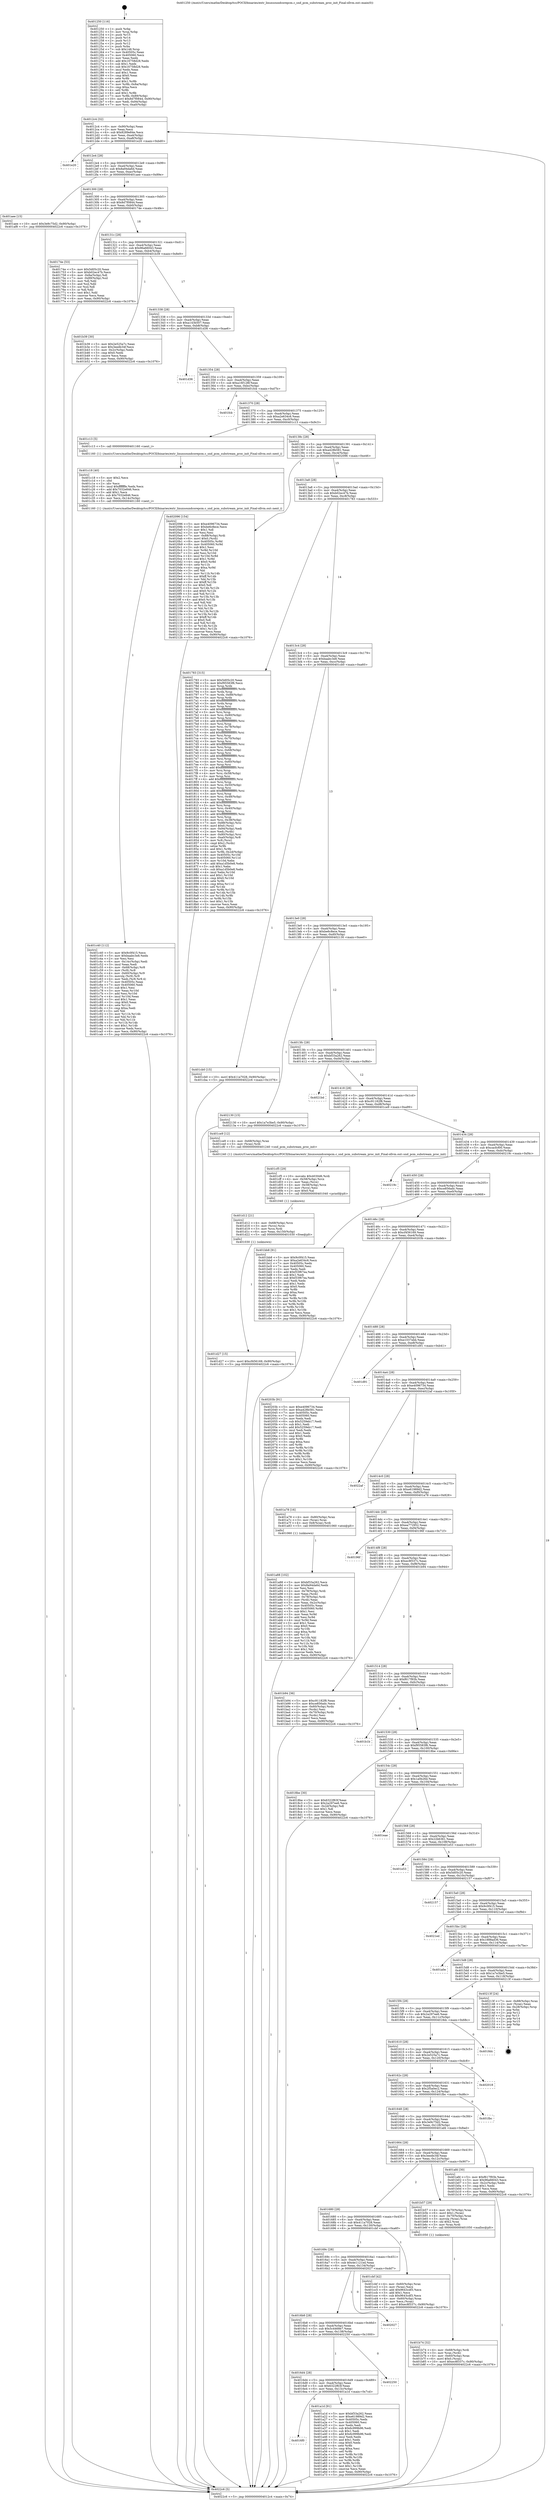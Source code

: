 digraph "0x401250" {
  label = "0x401250 (/mnt/c/Users/mathe/Desktop/tcc/POCII/binaries/extr_linuxsoundcorepcm.c_snd_pcm_substream_proc_init_Final-ollvm.out::main(0))"
  labelloc = "t"
  node[shape=record]

  Entry [label="",width=0.3,height=0.3,shape=circle,fillcolor=black,style=filled]
  "0x4012c4" [label="{
     0x4012c4 [32]\l
     | [instrs]\l
     &nbsp;&nbsp;0x4012c4 \<+6\>: mov -0x90(%rbp),%eax\l
     &nbsp;&nbsp;0x4012ca \<+2\>: mov %eax,%ecx\l
     &nbsp;&nbsp;0x4012cc \<+6\>: sub $0x8289e84e,%ecx\l
     &nbsp;&nbsp;0x4012d2 \<+6\>: mov %eax,-0xa4(%rbp)\l
     &nbsp;&nbsp;0x4012d8 \<+6\>: mov %ecx,-0xa8(%rbp)\l
     &nbsp;&nbsp;0x4012de \<+6\>: je 0000000000401e20 \<main+0xbd0\>\l
  }"]
  "0x401e20" [label="{
     0x401e20\l
  }", style=dashed]
  "0x4012e4" [label="{
     0x4012e4 [28]\l
     | [instrs]\l
     &nbsp;&nbsp;0x4012e4 \<+5\>: jmp 00000000004012e9 \<main+0x99\>\l
     &nbsp;&nbsp;0x4012e9 \<+6\>: mov -0xa4(%rbp),%eax\l
     &nbsp;&nbsp;0x4012ef \<+5\>: sub $0x8a94da6d,%eax\l
     &nbsp;&nbsp;0x4012f4 \<+6\>: mov %eax,-0xac(%rbp)\l
     &nbsp;&nbsp;0x4012fa \<+6\>: je 0000000000401aee \<main+0x89e\>\l
  }"]
  Exit [label="",width=0.3,height=0.3,shape=circle,fillcolor=black,style=filled,peripheries=2]
  "0x401aee" [label="{
     0x401aee [15]\l
     | [instrs]\l
     &nbsp;&nbsp;0x401aee \<+10\>: movl $0x3e9c75d2,-0x90(%rbp)\l
     &nbsp;&nbsp;0x401af8 \<+5\>: jmp 00000000004022c6 \<main+0x1076\>\l
  }"]
  "0x401300" [label="{
     0x401300 [28]\l
     | [instrs]\l
     &nbsp;&nbsp;0x401300 \<+5\>: jmp 0000000000401305 \<main+0xb5\>\l
     &nbsp;&nbsp;0x401305 \<+6\>: mov -0xa4(%rbp),%eax\l
     &nbsp;&nbsp;0x40130b \<+5\>: sub $0x8d7f0844,%eax\l
     &nbsp;&nbsp;0x401310 \<+6\>: mov %eax,-0xb0(%rbp)\l
     &nbsp;&nbsp;0x401316 \<+6\>: je 000000000040174e \<main+0x4fe\>\l
  }"]
  "0x401d27" [label="{
     0x401d27 [15]\l
     | [instrs]\l
     &nbsp;&nbsp;0x401d27 \<+10\>: movl $0xcf456169,-0x90(%rbp)\l
     &nbsp;&nbsp;0x401d31 \<+5\>: jmp 00000000004022c6 \<main+0x1076\>\l
  }"]
  "0x40174e" [label="{
     0x40174e [53]\l
     | [instrs]\l
     &nbsp;&nbsp;0x40174e \<+5\>: mov $0x5d05c20,%eax\l
     &nbsp;&nbsp;0x401753 \<+5\>: mov $0xb02ec47b,%ecx\l
     &nbsp;&nbsp;0x401758 \<+6\>: mov -0x8a(%rbp),%dl\l
     &nbsp;&nbsp;0x40175e \<+7\>: mov -0x89(%rbp),%sil\l
     &nbsp;&nbsp;0x401765 \<+3\>: mov %dl,%dil\l
     &nbsp;&nbsp;0x401768 \<+3\>: and %sil,%dil\l
     &nbsp;&nbsp;0x40176b \<+3\>: xor %sil,%dl\l
     &nbsp;&nbsp;0x40176e \<+3\>: or %dl,%dil\l
     &nbsp;&nbsp;0x401771 \<+4\>: test $0x1,%dil\l
     &nbsp;&nbsp;0x401775 \<+3\>: cmovne %ecx,%eax\l
     &nbsp;&nbsp;0x401778 \<+6\>: mov %eax,-0x90(%rbp)\l
     &nbsp;&nbsp;0x40177e \<+5\>: jmp 00000000004022c6 \<main+0x1076\>\l
  }"]
  "0x40131c" [label="{
     0x40131c [28]\l
     | [instrs]\l
     &nbsp;&nbsp;0x40131c \<+5\>: jmp 0000000000401321 \<main+0xd1\>\l
     &nbsp;&nbsp;0x401321 \<+6\>: mov -0xa4(%rbp),%eax\l
     &nbsp;&nbsp;0x401327 \<+5\>: sub $0x96a66043,%eax\l
     &nbsp;&nbsp;0x40132c \<+6\>: mov %eax,-0xb4(%rbp)\l
     &nbsp;&nbsp;0x401332 \<+6\>: je 0000000000401b39 \<main+0x8e9\>\l
  }"]
  "0x4022c6" [label="{
     0x4022c6 [5]\l
     | [instrs]\l
     &nbsp;&nbsp;0x4022c6 \<+5\>: jmp 00000000004012c4 \<main+0x74\>\l
  }"]
  "0x401250" [label="{
     0x401250 [116]\l
     | [instrs]\l
     &nbsp;&nbsp;0x401250 \<+1\>: push %rbp\l
     &nbsp;&nbsp;0x401251 \<+3\>: mov %rsp,%rbp\l
     &nbsp;&nbsp;0x401254 \<+2\>: push %r15\l
     &nbsp;&nbsp;0x401256 \<+2\>: push %r14\l
     &nbsp;&nbsp;0x401258 \<+2\>: push %r13\l
     &nbsp;&nbsp;0x40125a \<+2\>: push %r12\l
     &nbsp;&nbsp;0x40125c \<+1\>: push %rbx\l
     &nbsp;&nbsp;0x40125d \<+7\>: sub $0x148,%rsp\l
     &nbsp;&nbsp;0x401264 \<+7\>: mov 0x40505c,%eax\l
     &nbsp;&nbsp;0x40126b \<+7\>: mov 0x405060,%ecx\l
     &nbsp;&nbsp;0x401272 \<+2\>: mov %eax,%edx\l
     &nbsp;&nbsp;0x401274 \<+6\>: add $0x16758d28,%edx\l
     &nbsp;&nbsp;0x40127a \<+3\>: sub $0x1,%edx\l
     &nbsp;&nbsp;0x40127d \<+6\>: sub $0x16758d28,%edx\l
     &nbsp;&nbsp;0x401283 \<+3\>: imul %edx,%eax\l
     &nbsp;&nbsp;0x401286 \<+3\>: and $0x1,%eax\l
     &nbsp;&nbsp;0x401289 \<+3\>: cmp $0x0,%eax\l
     &nbsp;&nbsp;0x40128c \<+4\>: sete %r8b\l
     &nbsp;&nbsp;0x401290 \<+4\>: and $0x1,%r8b\l
     &nbsp;&nbsp;0x401294 \<+7\>: mov %r8b,-0x8a(%rbp)\l
     &nbsp;&nbsp;0x40129b \<+3\>: cmp $0xa,%ecx\l
     &nbsp;&nbsp;0x40129e \<+4\>: setl %r8b\l
     &nbsp;&nbsp;0x4012a2 \<+4\>: and $0x1,%r8b\l
     &nbsp;&nbsp;0x4012a6 \<+7\>: mov %r8b,-0x89(%rbp)\l
     &nbsp;&nbsp;0x4012ad \<+10\>: movl $0x8d7f0844,-0x90(%rbp)\l
     &nbsp;&nbsp;0x4012b7 \<+6\>: mov %edi,-0x94(%rbp)\l
     &nbsp;&nbsp;0x4012bd \<+7\>: mov %rsi,-0xa0(%rbp)\l
  }"]
  "0x401d12" [label="{
     0x401d12 [21]\l
     | [instrs]\l
     &nbsp;&nbsp;0x401d12 \<+4\>: mov -0x68(%rbp),%rcx\l
     &nbsp;&nbsp;0x401d16 \<+3\>: mov (%rcx),%rcx\l
     &nbsp;&nbsp;0x401d19 \<+3\>: mov %rcx,%rdi\l
     &nbsp;&nbsp;0x401d1c \<+6\>: mov %eax,-0x150(%rbp)\l
     &nbsp;&nbsp;0x401d22 \<+5\>: call 0000000000401030 \<free@plt\>\l
     | [calls]\l
     &nbsp;&nbsp;0x401030 \{1\} (unknown)\l
  }"]
  "0x401b39" [label="{
     0x401b39 [30]\l
     | [instrs]\l
     &nbsp;&nbsp;0x401b39 \<+5\>: mov $0x2e525a7c,%eax\l
     &nbsp;&nbsp;0x401b3e \<+5\>: mov $0x3eedb34f,%ecx\l
     &nbsp;&nbsp;0x401b43 \<+3\>: mov -0x2c(%rbp),%edx\l
     &nbsp;&nbsp;0x401b46 \<+3\>: cmp $0x0,%edx\l
     &nbsp;&nbsp;0x401b49 \<+3\>: cmove %ecx,%eax\l
     &nbsp;&nbsp;0x401b4c \<+6\>: mov %eax,-0x90(%rbp)\l
     &nbsp;&nbsp;0x401b52 \<+5\>: jmp 00000000004022c6 \<main+0x1076\>\l
  }"]
  "0x401338" [label="{
     0x401338 [28]\l
     | [instrs]\l
     &nbsp;&nbsp;0x401338 \<+5\>: jmp 000000000040133d \<main+0xed\>\l
     &nbsp;&nbsp;0x40133d \<+6\>: mov -0xa4(%rbp),%eax\l
     &nbsp;&nbsp;0x401343 \<+5\>: sub $0xa143b507,%eax\l
     &nbsp;&nbsp;0x401348 \<+6\>: mov %eax,-0xb8(%rbp)\l
     &nbsp;&nbsp;0x40134e \<+6\>: je 0000000000401d36 \<main+0xae6\>\l
  }"]
  "0x401cf5" [label="{
     0x401cf5 [29]\l
     | [instrs]\l
     &nbsp;&nbsp;0x401cf5 \<+10\>: movabs $0x4030d6,%rdi\l
     &nbsp;&nbsp;0x401cff \<+4\>: mov -0x58(%rbp),%rcx\l
     &nbsp;&nbsp;0x401d03 \<+2\>: mov %eax,(%rcx)\l
     &nbsp;&nbsp;0x401d05 \<+4\>: mov -0x58(%rbp),%rcx\l
     &nbsp;&nbsp;0x401d09 \<+2\>: mov (%rcx),%esi\l
     &nbsp;&nbsp;0x401d0b \<+2\>: mov $0x0,%al\l
     &nbsp;&nbsp;0x401d0d \<+5\>: call 0000000000401040 \<printf@plt\>\l
     | [calls]\l
     &nbsp;&nbsp;0x401040 \{1\} (unknown)\l
  }"]
  "0x401d36" [label="{
     0x401d36\l
  }", style=dashed]
  "0x401354" [label="{
     0x401354 [28]\l
     | [instrs]\l
     &nbsp;&nbsp;0x401354 \<+5\>: jmp 0000000000401359 \<main+0x109\>\l
     &nbsp;&nbsp;0x401359 \<+6\>: mov -0xa4(%rbp),%eax\l
     &nbsp;&nbsp;0x40135f \<+5\>: sub $0xa16f128f,%eax\l
     &nbsp;&nbsp;0x401364 \<+6\>: mov %eax,-0xbc(%rbp)\l
     &nbsp;&nbsp;0x40136a \<+6\>: je 0000000000401fcb \<main+0xd7b\>\l
  }"]
  "0x401c40" [label="{
     0x401c40 [112]\l
     | [instrs]\l
     &nbsp;&nbsp;0x401c40 \<+5\>: mov $0x9c0f415,%ecx\l
     &nbsp;&nbsp;0x401c45 \<+5\>: mov $0xbaabc3e8,%edx\l
     &nbsp;&nbsp;0x401c4a \<+2\>: xor %esi,%esi\l
     &nbsp;&nbsp;0x401c4c \<+6\>: mov -0x14c(%rbp),%edi\l
     &nbsp;&nbsp;0x401c52 \<+3\>: imul %eax,%edi\l
     &nbsp;&nbsp;0x401c55 \<+4\>: mov -0x68(%rbp),%r8\l
     &nbsp;&nbsp;0x401c59 \<+3\>: mov (%r8),%r8\l
     &nbsp;&nbsp;0x401c5c \<+4\>: mov -0x60(%rbp),%r9\l
     &nbsp;&nbsp;0x401c60 \<+3\>: movslq (%r9),%r9\l
     &nbsp;&nbsp;0x401c63 \<+4\>: mov %edi,(%r8,%r9,4)\l
     &nbsp;&nbsp;0x401c67 \<+7\>: mov 0x40505c,%eax\l
     &nbsp;&nbsp;0x401c6e \<+7\>: mov 0x405060,%edi\l
     &nbsp;&nbsp;0x401c75 \<+3\>: sub $0x1,%esi\l
     &nbsp;&nbsp;0x401c78 \<+3\>: mov %eax,%r10d\l
     &nbsp;&nbsp;0x401c7b \<+3\>: add %esi,%r10d\l
     &nbsp;&nbsp;0x401c7e \<+4\>: imul %r10d,%eax\l
     &nbsp;&nbsp;0x401c82 \<+3\>: and $0x1,%eax\l
     &nbsp;&nbsp;0x401c85 \<+3\>: cmp $0x0,%eax\l
     &nbsp;&nbsp;0x401c88 \<+4\>: sete %r11b\l
     &nbsp;&nbsp;0x401c8c \<+3\>: cmp $0xa,%edi\l
     &nbsp;&nbsp;0x401c8f \<+3\>: setl %bl\l
     &nbsp;&nbsp;0x401c92 \<+3\>: mov %r11b,%r14b\l
     &nbsp;&nbsp;0x401c95 \<+3\>: and %bl,%r14b\l
     &nbsp;&nbsp;0x401c98 \<+3\>: xor %bl,%r11b\l
     &nbsp;&nbsp;0x401c9b \<+3\>: or %r11b,%r14b\l
     &nbsp;&nbsp;0x401c9e \<+4\>: test $0x1,%r14b\l
     &nbsp;&nbsp;0x401ca2 \<+3\>: cmovne %edx,%ecx\l
     &nbsp;&nbsp;0x401ca5 \<+6\>: mov %ecx,-0x90(%rbp)\l
     &nbsp;&nbsp;0x401cab \<+5\>: jmp 00000000004022c6 \<main+0x1076\>\l
  }"]
  "0x401fcb" [label="{
     0x401fcb\l
  }", style=dashed]
  "0x401370" [label="{
     0x401370 [28]\l
     | [instrs]\l
     &nbsp;&nbsp;0x401370 \<+5\>: jmp 0000000000401375 \<main+0x125\>\l
     &nbsp;&nbsp;0x401375 \<+6\>: mov -0xa4(%rbp),%eax\l
     &nbsp;&nbsp;0x40137b \<+5\>: sub $0xa2e634c6,%eax\l
     &nbsp;&nbsp;0x401380 \<+6\>: mov %eax,-0xc0(%rbp)\l
     &nbsp;&nbsp;0x401386 \<+6\>: je 0000000000401c13 \<main+0x9c3\>\l
  }"]
  "0x401c18" [label="{
     0x401c18 [40]\l
     | [instrs]\l
     &nbsp;&nbsp;0x401c18 \<+5\>: mov $0x2,%ecx\l
     &nbsp;&nbsp;0x401c1d \<+1\>: cltd\l
     &nbsp;&nbsp;0x401c1e \<+2\>: idiv %ecx\l
     &nbsp;&nbsp;0x401c20 \<+6\>: imul $0xfffffffe,%edx,%ecx\l
     &nbsp;&nbsp;0x401c26 \<+6\>: add $0x7032e846,%ecx\l
     &nbsp;&nbsp;0x401c2c \<+3\>: add $0x1,%ecx\l
     &nbsp;&nbsp;0x401c2f \<+6\>: sub $0x7032e846,%ecx\l
     &nbsp;&nbsp;0x401c35 \<+6\>: mov %ecx,-0x14c(%rbp)\l
     &nbsp;&nbsp;0x401c3b \<+5\>: call 0000000000401160 \<next_i\>\l
     | [calls]\l
     &nbsp;&nbsp;0x401160 \{1\} (/mnt/c/Users/mathe/Desktop/tcc/POCII/binaries/extr_linuxsoundcorepcm.c_snd_pcm_substream_proc_init_Final-ollvm.out::next_i)\l
  }"]
  "0x401c13" [label="{
     0x401c13 [5]\l
     | [instrs]\l
     &nbsp;&nbsp;0x401c13 \<+5\>: call 0000000000401160 \<next_i\>\l
     | [calls]\l
     &nbsp;&nbsp;0x401160 \{1\} (/mnt/c/Users/mathe/Desktop/tcc/POCII/binaries/extr_linuxsoundcorepcm.c_snd_pcm_substream_proc_init_Final-ollvm.out::next_i)\l
  }"]
  "0x40138c" [label="{
     0x40138c [28]\l
     | [instrs]\l
     &nbsp;&nbsp;0x40138c \<+5\>: jmp 0000000000401391 \<main+0x141\>\l
     &nbsp;&nbsp;0x401391 \<+6\>: mov -0xa4(%rbp),%eax\l
     &nbsp;&nbsp;0x401397 \<+5\>: sub $0xa428b581,%eax\l
     &nbsp;&nbsp;0x40139c \<+6\>: mov %eax,-0xc4(%rbp)\l
     &nbsp;&nbsp;0x4013a2 \<+6\>: je 0000000000402096 \<main+0xe46\>\l
  }"]
  "0x401b74" [label="{
     0x401b74 [32]\l
     | [instrs]\l
     &nbsp;&nbsp;0x401b74 \<+4\>: mov -0x68(%rbp),%rdi\l
     &nbsp;&nbsp;0x401b78 \<+3\>: mov %rax,(%rdi)\l
     &nbsp;&nbsp;0x401b7b \<+4\>: mov -0x60(%rbp),%rax\l
     &nbsp;&nbsp;0x401b7f \<+6\>: movl $0x0,(%rax)\l
     &nbsp;&nbsp;0x401b85 \<+10\>: movl $0xec8f337c,-0x90(%rbp)\l
     &nbsp;&nbsp;0x401b8f \<+5\>: jmp 00000000004022c6 \<main+0x1076\>\l
  }"]
  "0x402096" [label="{
     0x402096 [154]\l
     | [instrs]\l
     &nbsp;&nbsp;0x402096 \<+5\>: mov $0xe4096734,%eax\l
     &nbsp;&nbsp;0x40209b \<+5\>: mov $0xbe6c8ece,%ecx\l
     &nbsp;&nbsp;0x4020a0 \<+2\>: mov $0x1,%dl\l
     &nbsp;&nbsp;0x4020a2 \<+2\>: xor %esi,%esi\l
     &nbsp;&nbsp;0x4020a4 \<+7\>: mov -0x88(%rbp),%rdi\l
     &nbsp;&nbsp;0x4020ab \<+6\>: movl $0x0,(%rdi)\l
     &nbsp;&nbsp;0x4020b1 \<+8\>: mov 0x40505c,%r8d\l
     &nbsp;&nbsp;0x4020b9 \<+8\>: mov 0x405060,%r9d\l
     &nbsp;&nbsp;0x4020c1 \<+3\>: sub $0x1,%esi\l
     &nbsp;&nbsp;0x4020c4 \<+3\>: mov %r8d,%r10d\l
     &nbsp;&nbsp;0x4020c7 \<+3\>: add %esi,%r10d\l
     &nbsp;&nbsp;0x4020ca \<+4\>: imul %r10d,%r8d\l
     &nbsp;&nbsp;0x4020ce \<+4\>: and $0x1,%r8d\l
     &nbsp;&nbsp;0x4020d2 \<+4\>: cmp $0x0,%r8d\l
     &nbsp;&nbsp;0x4020d6 \<+4\>: sete %r11b\l
     &nbsp;&nbsp;0x4020da \<+4\>: cmp $0xa,%r9d\l
     &nbsp;&nbsp;0x4020de \<+3\>: setl %bl\l
     &nbsp;&nbsp;0x4020e1 \<+3\>: mov %r11b,%r14b\l
     &nbsp;&nbsp;0x4020e4 \<+4\>: xor $0xff,%r14b\l
     &nbsp;&nbsp;0x4020e8 \<+3\>: mov %bl,%r15b\l
     &nbsp;&nbsp;0x4020eb \<+4\>: xor $0xff,%r15b\l
     &nbsp;&nbsp;0x4020ef \<+3\>: xor $0x0,%dl\l
     &nbsp;&nbsp;0x4020f2 \<+3\>: mov %r14b,%r12b\l
     &nbsp;&nbsp;0x4020f5 \<+4\>: and $0x0,%r12b\l
     &nbsp;&nbsp;0x4020f9 \<+3\>: and %dl,%r11b\l
     &nbsp;&nbsp;0x4020fc \<+3\>: mov %r15b,%r13b\l
     &nbsp;&nbsp;0x4020ff \<+4\>: and $0x0,%r13b\l
     &nbsp;&nbsp;0x402103 \<+2\>: and %dl,%bl\l
     &nbsp;&nbsp;0x402105 \<+3\>: or %r11b,%r12b\l
     &nbsp;&nbsp;0x402108 \<+3\>: or %bl,%r13b\l
     &nbsp;&nbsp;0x40210b \<+3\>: xor %r13b,%r12b\l
     &nbsp;&nbsp;0x40210e \<+3\>: or %r15b,%r14b\l
     &nbsp;&nbsp;0x402111 \<+4\>: xor $0xff,%r14b\l
     &nbsp;&nbsp;0x402115 \<+3\>: or $0x0,%dl\l
     &nbsp;&nbsp;0x402118 \<+3\>: and %dl,%r14b\l
     &nbsp;&nbsp;0x40211b \<+3\>: or %r14b,%r12b\l
     &nbsp;&nbsp;0x40211e \<+4\>: test $0x1,%r12b\l
     &nbsp;&nbsp;0x402122 \<+3\>: cmovne %ecx,%eax\l
     &nbsp;&nbsp;0x402125 \<+6\>: mov %eax,-0x90(%rbp)\l
     &nbsp;&nbsp;0x40212b \<+5\>: jmp 00000000004022c6 \<main+0x1076\>\l
  }"]
  "0x4013a8" [label="{
     0x4013a8 [28]\l
     | [instrs]\l
     &nbsp;&nbsp;0x4013a8 \<+5\>: jmp 00000000004013ad \<main+0x15d\>\l
     &nbsp;&nbsp;0x4013ad \<+6\>: mov -0xa4(%rbp),%eax\l
     &nbsp;&nbsp;0x4013b3 \<+5\>: sub $0xb02ec47b,%eax\l
     &nbsp;&nbsp;0x4013b8 \<+6\>: mov %eax,-0xc8(%rbp)\l
     &nbsp;&nbsp;0x4013be \<+6\>: je 0000000000401783 \<main+0x533\>\l
  }"]
  "0x401a88" [label="{
     0x401a88 [102]\l
     | [instrs]\l
     &nbsp;&nbsp;0x401a88 \<+5\>: mov $0xbf33a262,%ecx\l
     &nbsp;&nbsp;0x401a8d \<+5\>: mov $0x8a94da6d,%edx\l
     &nbsp;&nbsp;0x401a92 \<+2\>: xor %esi,%esi\l
     &nbsp;&nbsp;0x401a94 \<+4\>: mov -0x78(%rbp),%rdi\l
     &nbsp;&nbsp;0x401a98 \<+2\>: mov %eax,(%rdi)\l
     &nbsp;&nbsp;0x401a9a \<+4\>: mov -0x78(%rbp),%rdi\l
     &nbsp;&nbsp;0x401a9e \<+2\>: mov (%rdi),%eax\l
     &nbsp;&nbsp;0x401aa0 \<+3\>: mov %eax,-0x2c(%rbp)\l
     &nbsp;&nbsp;0x401aa3 \<+7\>: mov 0x40505c,%eax\l
     &nbsp;&nbsp;0x401aaa \<+8\>: mov 0x405060,%r8d\l
     &nbsp;&nbsp;0x401ab2 \<+3\>: sub $0x1,%esi\l
     &nbsp;&nbsp;0x401ab5 \<+3\>: mov %eax,%r9d\l
     &nbsp;&nbsp;0x401ab8 \<+3\>: add %esi,%r9d\l
     &nbsp;&nbsp;0x401abb \<+4\>: imul %r9d,%eax\l
     &nbsp;&nbsp;0x401abf \<+3\>: and $0x1,%eax\l
     &nbsp;&nbsp;0x401ac2 \<+3\>: cmp $0x0,%eax\l
     &nbsp;&nbsp;0x401ac5 \<+4\>: sete %r10b\l
     &nbsp;&nbsp;0x401ac9 \<+4\>: cmp $0xa,%r8d\l
     &nbsp;&nbsp;0x401acd \<+4\>: setl %r11b\l
     &nbsp;&nbsp;0x401ad1 \<+3\>: mov %r10b,%bl\l
     &nbsp;&nbsp;0x401ad4 \<+3\>: and %r11b,%bl\l
     &nbsp;&nbsp;0x401ad7 \<+3\>: xor %r11b,%r10b\l
     &nbsp;&nbsp;0x401ada \<+3\>: or %r10b,%bl\l
     &nbsp;&nbsp;0x401add \<+3\>: test $0x1,%bl\l
     &nbsp;&nbsp;0x401ae0 \<+3\>: cmovne %edx,%ecx\l
     &nbsp;&nbsp;0x401ae3 \<+6\>: mov %ecx,-0x90(%rbp)\l
     &nbsp;&nbsp;0x401ae9 \<+5\>: jmp 00000000004022c6 \<main+0x1076\>\l
  }"]
  "0x401783" [label="{
     0x401783 [315]\l
     | [instrs]\l
     &nbsp;&nbsp;0x401783 \<+5\>: mov $0x5d05c20,%eax\l
     &nbsp;&nbsp;0x401788 \<+5\>: mov $0xf95583f6,%ecx\l
     &nbsp;&nbsp;0x40178d \<+3\>: mov %rsp,%rdx\l
     &nbsp;&nbsp;0x401790 \<+4\>: add $0xfffffffffffffff0,%rdx\l
     &nbsp;&nbsp;0x401794 \<+3\>: mov %rdx,%rsp\l
     &nbsp;&nbsp;0x401797 \<+7\>: mov %rdx,-0x88(%rbp)\l
     &nbsp;&nbsp;0x40179e \<+3\>: mov %rsp,%rdx\l
     &nbsp;&nbsp;0x4017a1 \<+4\>: add $0xfffffffffffffff0,%rdx\l
     &nbsp;&nbsp;0x4017a5 \<+3\>: mov %rdx,%rsp\l
     &nbsp;&nbsp;0x4017a8 \<+3\>: mov %rsp,%rsi\l
     &nbsp;&nbsp;0x4017ab \<+4\>: add $0xfffffffffffffff0,%rsi\l
     &nbsp;&nbsp;0x4017af \<+3\>: mov %rsi,%rsp\l
     &nbsp;&nbsp;0x4017b2 \<+4\>: mov %rsi,-0x80(%rbp)\l
     &nbsp;&nbsp;0x4017b6 \<+3\>: mov %rsp,%rsi\l
     &nbsp;&nbsp;0x4017b9 \<+4\>: add $0xfffffffffffffff0,%rsi\l
     &nbsp;&nbsp;0x4017bd \<+3\>: mov %rsi,%rsp\l
     &nbsp;&nbsp;0x4017c0 \<+4\>: mov %rsi,-0x78(%rbp)\l
     &nbsp;&nbsp;0x4017c4 \<+3\>: mov %rsp,%rsi\l
     &nbsp;&nbsp;0x4017c7 \<+4\>: add $0xfffffffffffffff0,%rsi\l
     &nbsp;&nbsp;0x4017cb \<+3\>: mov %rsi,%rsp\l
     &nbsp;&nbsp;0x4017ce \<+4\>: mov %rsi,-0x70(%rbp)\l
     &nbsp;&nbsp;0x4017d2 \<+3\>: mov %rsp,%rsi\l
     &nbsp;&nbsp;0x4017d5 \<+4\>: add $0xfffffffffffffff0,%rsi\l
     &nbsp;&nbsp;0x4017d9 \<+3\>: mov %rsi,%rsp\l
     &nbsp;&nbsp;0x4017dc \<+4\>: mov %rsi,-0x68(%rbp)\l
     &nbsp;&nbsp;0x4017e0 \<+3\>: mov %rsp,%rsi\l
     &nbsp;&nbsp;0x4017e3 \<+4\>: add $0xfffffffffffffff0,%rsi\l
     &nbsp;&nbsp;0x4017e7 \<+3\>: mov %rsi,%rsp\l
     &nbsp;&nbsp;0x4017ea \<+4\>: mov %rsi,-0x60(%rbp)\l
     &nbsp;&nbsp;0x4017ee \<+3\>: mov %rsp,%rsi\l
     &nbsp;&nbsp;0x4017f1 \<+4\>: add $0xfffffffffffffff0,%rsi\l
     &nbsp;&nbsp;0x4017f5 \<+3\>: mov %rsi,%rsp\l
     &nbsp;&nbsp;0x4017f8 \<+4\>: mov %rsi,-0x58(%rbp)\l
     &nbsp;&nbsp;0x4017fc \<+3\>: mov %rsp,%rsi\l
     &nbsp;&nbsp;0x4017ff \<+4\>: add $0xfffffffffffffff0,%rsi\l
     &nbsp;&nbsp;0x401803 \<+3\>: mov %rsi,%rsp\l
     &nbsp;&nbsp;0x401806 \<+4\>: mov %rsi,-0x50(%rbp)\l
     &nbsp;&nbsp;0x40180a \<+3\>: mov %rsp,%rsi\l
     &nbsp;&nbsp;0x40180d \<+4\>: add $0xfffffffffffffff0,%rsi\l
     &nbsp;&nbsp;0x401811 \<+3\>: mov %rsi,%rsp\l
     &nbsp;&nbsp;0x401814 \<+4\>: mov %rsi,-0x48(%rbp)\l
     &nbsp;&nbsp;0x401818 \<+3\>: mov %rsp,%rsi\l
     &nbsp;&nbsp;0x40181b \<+4\>: add $0xfffffffffffffff0,%rsi\l
     &nbsp;&nbsp;0x40181f \<+3\>: mov %rsi,%rsp\l
     &nbsp;&nbsp;0x401822 \<+4\>: mov %rsi,-0x40(%rbp)\l
     &nbsp;&nbsp;0x401826 \<+3\>: mov %rsp,%rsi\l
     &nbsp;&nbsp;0x401829 \<+4\>: add $0xfffffffffffffff0,%rsi\l
     &nbsp;&nbsp;0x40182d \<+3\>: mov %rsi,%rsp\l
     &nbsp;&nbsp;0x401830 \<+4\>: mov %rsi,-0x38(%rbp)\l
     &nbsp;&nbsp;0x401834 \<+7\>: mov -0x88(%rbp),%rsi\l
     &nbsp;&nbsp;0x40183b \<+6\>: movl $0x0,(%rsi)\l
     &nbsp;&nbsp;0x401841 \<+6\>: mov -0x94(%rbp),%edi\l
     &nbsp;&nbsp;0x401847 \<+2\>: mov %edi,(%rdx)\l
     &nbsp;&nbsp;0x401849 \<+4\>: mov -0x80(%rbp),%rsi\l
     &nbsp;&nbsp;0x40184d \<+7\>: mov -0xa0(%rbp),%r8\l
     &nbsp;&nbsp;0x401854 \<+3\>: mov %r8,(%rsi)\l
     &nbsp;&nbsp;0x401857 \<+3\>: cmpl $0x2,(%rdx)\l
     &nbsp;&nbsp;0x40185a \<+4\>: setne %r9b\l
     &nbsp;&nbsp;0x40185e \<+4\>: and $0x1,%r9b\l
     &nbsp;&nbsp;0x401862 \<+4\>: mov %r9b,-0x2d(%rbp)\l
     &nbsp;&nbsp;0x401866 \<+8\>: mov 0x40505c,%r10d\l
     &nbsp;&nbsp;0x40186e \<+8\>: mov 0x405060,%r11d\l
     &nbsp;&nbsp;0x401876 \<+3\>: mov %r10d,%ebx\l
     &nbsp;&nbsp;0x401879 \<+6\>: add $0xa1d5b0e8,%ebx\l
     &nbsp;&nbsp;0x40187f \<+3\>: sub $0x1,%ebx\l
     &nbsp;&nbsp;0x401882 \<+6\>: sub $0xa1d5b0e8,%ebx\l
     &nbsp;&nbsp;0x401888 \<+4\>: imul %ebx,%r10d\l
     &nbsp;&nbsp;0x40188c \<+4\>: and $0x1,%r10d\l
     &nbsp;&nbsp;0x401890 \<+4\>: cmp $0x0,%r10d\l
     &nbsp;&nbsp;0x401894 \<+4\>: sete %r9b\l
     &nbsp;&nbsp;0x401898 \<+4\>: cmp $0xa,%r11d\l
     &nbsp;&nbsp;0x40189c \<+4\>: setl %r14b\l
     &nbsp;&nbsp;0x4018a0 \<+3\>: mov %r9b,%r15b\l
     &nbsp;&nbsp;0x4018a3 \<+3\>: and %r14b,%r15b\l
     &nbsp;&nbsp;0x4018a6 \<+3\>: xor %r14b,%r9b\l
     &nbsp;&nbsp;0x4018a9 \<+3\>: or %r9b,%r15b\l
     &nbsp;&nbsp;0x4018ac \<+4\>: test $0x1,%r15b\l
     &nbsp;&nbsp;0x4018b0 \<+3\>: cmovne %ecx,%eax\l
     &nbsp;&nbsp;0x4018b3 \<+6\>: mov %eax,-0x90(%rbp)\l
     &nbsp;&nbsp;0x4018b9 \<+5\>: jmp 00000000004022c6 \<main+0x1076\>\l
  }"]
  "0x4013c4" [label="{
     0x4013c4 [28]\l
     | [instrs]\l
     &nbsp;&nbsp;0x4013c4 \<+5\>: jmp 00000000004013c9 \<main+0x179\>\l
     &nbsp;&nbsp;0x4013c9 \<+6\>: mov -0xa4(%rbp),%eax\l
     &nbsp;&nbsp;0x4013cf \<+5\>: sub $0xbaabc3e8,%eax\l
     &nbsp;&nbsp;0x4013d4 \<+6\>: mov %eax,-0xcc(%rbp)\l
     &nbsp;&nbsp;0x4013da \<+6\>: je 0000000000401cb0 \<main+0xa60\>\l
  }"]
  "0x4016f0" [label="{
     0x4016f0\l
  }", style=dashed]
  "0x401a1d" [label="{
     0x401a1d [91]\l
     | [instrs]\l
     &nbsp;&nbsp;0x401a1d \<+5\>: mov $0xbf33a262,%eax\l
     &nbsp;&nbsp;0x401a22 \<+5\>: mov $0xe61989d2,%ecx\l
     &nbsp;&nbsp;0x401a27 \<+7\>: mov 0x40505c,%edx\l
     &nbsp;&nbsp;0x401a2e \<+7\>: mov 0x405060,%esi\l
     &nbsp;&nbsp;0x401a35 \<+2\>: mov %edx,%edi\l
     &nbsp;&nbsp;0x401a37 \<+6\>: sub $0x6c999b96,%edi\l
     &nbsp;&nbsp;0x401a3d \<+3\>: sub $0x1,%edi\l
     &nbsp;&nbsp;0x401a40 \<+6\>: add $0x6c999b96,%edi\l
     &nbsp;&nbsp;0x401a46 \<+3\>: imul %edi,%edx\l
     &nbsp;&nbsp;0x401a49 \<+3\>: and $0x1,%edx\l
     &nbsp;&nbsp;0x401a4c \<+3\>: cmp $0x0,%edx\l
     &nbsp;&nbsp;0x401a4f \<+4\>: sete %r8b\l
     &nbsp;&nbsp;0x401a53 \<+3\>: cmp $0xa,%esi\l
     &nbsp;&nbsp;0x401a56 \<+4\>: setl %r9b\l
     &nbsp;&nbsp;0x401a5a \<+3\>: mov %r8b,%r10b\l
     &nbsp;&nbsp;0x401a5d \<+3\>: and %r9b,%r10b\l
     &nbsp;&nbsp;0x401a60 \<+3\>: xor %r9b,%r8b\l
     &nbsp;&nbsp;0x401a63 \<+3\>: or %r8b,%r10b\l
     &nbsp;&nbsp;0x401a66 \<+4\>: test $0x1,%r10b\l
     &nbsp;&nbsp;0x401a6a \<+3\>: cmovne %ecx,%eax\l
     &nbsp;&nbsp;0x401a6d \<+6\>: mov %eax,-0x90(%rbp)\l
     &nbsp;&nbsp;0x401a73 \<+5\>: jmp 00000000004022c6 \<main+0x1076\>\l
  }"]
  "0x401cb0" [label="{
     0x401cb0 [15]\l
     | [instrs]\l
     &nbsp;&nbsp;0x401cb0 \<+10\>: movl $0x411a7028,-0x90(%rbp)\l
     &nbsp;&nbsp;0x401cba \<+5\>: jmp 00000000004022c6 \<main+0x1076\>\l
  }"]
  "0x4013e0" [label="{
     0x4013e0 [28]\l
     | [instrs]\l
     &nbsp;&nbsp;0x4013e0 \<+5\>: jmp 00000000004013e5 \<main+0x195\>\l
     &nbsp;&nbsp;0x4013e5 \<+6\>: mov -0xa4(%rbp),%eax\l
     &nbsp;&nbsp;0x4013eb \<+5\>: sub $0xbe6c8ece,%eax\l
     &nbsp;&nbsp;0x4013f0 \<+6\>: mov %eax,-0xd0(%rbp)\l
     &nbsp;&nbsp;0x4013f6 \<+6\>: je 0000000000402130 \<main+0xee0\>\l
  }"]
  "0x4016d4" [label="{
     0x4016d4 [28]\l
     | [instrs]\l
     &nbsp;&nbsp;0x4016d4 \<+5\>: jmp 00000000004016d9 \<main+0x489\>\l
     &nbsp;&nbsp;0x4016d9 \<+6\>: mov -0xa4(%rbp),%eax\l
     &nbsp;&nbsp;0x4016df \<+5\>: sub $0x6322f63f,%eax\l
     &nbsp;&nbsp;0x4016e4 \<+6\>: mov %eax,-0x13c(%rbp)\l
     &nbsp;&nbsp;0x4016ea \<+6\>: je 0000000000401a1d \<main+0x7cd\>\l
  }"]
  "0x402130" [label="{
     0x402130 [15]\l
     | [instrs]\l
     &nbsp;&nbsp;0x402130 \<+10\>: movl $0x1a7e3be5,-0x90(%rbp)\l
     &nbsp;&nbsp;0x40213a \<+5\>: jmp 00000000004022c6 \<main+0x1076\>\l
  }"]
  "0x4013fc" [label="{
     0x4013fc [28]\l
     | [instrs]\l
     &nbsp;&nbsp;0x4013fc \<+5\>: jmp 0000000000401401 \<main+0x1b1\>\l
     &nbsp;&nbsp;0x401401 \<+6\>: mov -0xa4(%rbp),%eax\l
     &nbsp;&nbsp;0x401407 \<+5\>: sub $0xbf33a262,%eax\l
     &nbsp;&nbsp;0x40140c \<+6\>: mov %eax,-0xd4(%rbp)\l
     &nbsp;&nbsp;0x401412 \<+6\>: je 00000000004021bd \<main+0xf6d\>\l
  }"]
  "0x402250" [label="{
     0x402250\l
  }", style=dashed]
  "0x4021bd" [label="{
     0x4021bd\l
  }", style=dashed]
  "0x401418" [label="{
     0x401418 [28]\l
     | [instrs]\l
     &nbsp;&nbsp;0x401418 \<+5\>: jmp 000000000040141d \<main+0x1cd\>\l
     &nbsp;&nbsp;0x40141d \<+6\>: mov -0xa4(%rbp),%eax\l
     &nbsp;&nbsp;0x401423 \<+5\>: sub $0xc91182f8,%eax\l
     &nbsp;&nbsp;0x401428 \<+6\>: mov %eax,-0xd8(%rbp)\l
     &nbsp;&nbsp;0x40142e \<+6\>: je 0000000000401ce9 \<main+0xa99\>\l
  }"]
  "0x4016b8" [label="{
     0x4016b8 [28]\l
     | [instrs]\l
     &nbsp;&nbsp;0x4016b8 \<+5\>: jmp 00000000004016bd \<main+0x46d\>\l
     &nbsp;&nbsp;0x4016bd \<+6\>: mov -0xa4(%rbp),%eax\l
     &nbsp;&nbsp;0x4016c3 \<+5\>: sub $0x5c4468e7,%eax\l
     &nbsp;&nbsp;0x4016c8 \<+6\>: mov %eax,-0x138(%rbp)\l
     &nbsp;&nbsp;0x4016ce \<+6\>: je 0000000000402250 \<main+0x1000\>\l
  }"]
  "0x401ce9" [label="{
     0x401ce9 [12]\l
     | [instrs]\l
     &nbsp;&nbsp;0x401ce9 \<+4\>: mov -0x68(%rbp),%rax\l
     &nbsp;&nbsp;0x401ced \<+3\>: mov (%rax),%rdi\l
     &nbsp;&nbsp;0x401cf0 \<+5\>: call 0000000000401240 \<snd_pcm_substream_proc_init\>\l
     | [calls]\l
     &nbsp;&nbsp;0x401240 \{1\} (/mnt/c/Users/mathe/Desktop/tcc/POCII/binaries/extr_linuxsoundcorepcm.c_snd_pcm_substream_proc_init_Final-ollvm.out::snd_pcm_substream_proc_init)\l
  }"]
  "0x401434" [label="{
     0x401434 [28]\l
     | [instrs]\l
     &nbsp;&nbsp;0x401434 \<+5\>: jmp 0000000000401439 \<main+0x1e9\>\l
     &nbsp;&nbsp;0x401439 \<+6\>: mov -0xa4(%rbp),%eax\l
     &nbsp;&nbsp;0x40143f \<+5\>: sub $0xcacfcf00,%eax\l
     &nbsp;&nbsp;0x401444 \<+6\>: mov %eax,-0xdc(%rbp)\l
     &nbsp;&nbsp;0x40144a \<+6\>: je 000000000040219c \<main+0xf4c\>\l
  }"]
  "0x402027" [label="{
     0x402027\l
  }", style=dashed]
  "0x40219c" [label="{
     0x40219c\l
  }", style=dashed]
  "0x401450" [label="{
     0x401450 [28]\l
     | [instrs]\l
     &nbsp;&nbsp;0x401450 \<+5\>: jmp 0000000000401455 \<main+0x205\>\l
     &nbsp;&nbsp;0x401455 \<+6\>: mov -0xa4(%rbp),%eax\l
     &nbsp;&nbsp;0x40145b \<+5\>: sub $0xce856adc,%eax\l
     &nbsp;&nbsp;0x401460 \<+6\>: mov %eax,-0xe0(%rbp)\l
     &nbsp;&nbsp;0x401466 \<+6\>: je 0000000000401bb8 \<main+0x968\>\l
  }"]
  "0x40169c" [label="{
     0x40169c [28]\l
     | [instrs]\l
     &nbsp;&nbsp;0x40169c \<+5\>: jmp 00000000004016a1 \<main+0x451\>\l
     &nbsp;&nbsp;0x4016a1 \<+6\>: mov -0xa4(%rbp),%eax\l
     &nbsp;&nbsp;0x4016a7 \<+5\>: sub $0x4e1121ed,%eax\l
     &nbsp;&nbsp;0x4016ac \<+6\>: mov %eax,-0x134(%rbp)\l
     &nbsp;&nbsp;0x4016b2 \<+6\>: je 0000000000402027 \<main+0xdd7\>\l
  }"]
  "0x401bb8" [label="{
     0x401bb8 [91]\l
     | [instrs]\l
     &nbsp;&nbsp;0x401bb8 \<+5\>: mov $0x9c0f415,%eax\l
     &nbsp;&nbsp;0x401bbd \<+5\>: mov $0xa2e634c6,%ecx\l
     &nbsp;&nbsp;0x401bc2 \<+7\>: mov 0x40505c,%edx\l
     &nbsp;&nbsp;0x401bc9 \<+7\>: mov 0x405060,%esi\l
     &nbsp;&nbsp;0x401bd0 \<+2\>: mov %edx,%edi\l
     &nbsp;&nbsp;0x401bd2 \<+6\>: add $0xf33f67ea,%edi\l
     &nbsp;&nbsp;0x401bd8 \<+3\>: sub $0x1,%edi\l
     &nbsp;&nbsp;0x401bdb \<+6\>: sub $0xf33f67ea,%edi\l
     &nbsp;&nbsp;0x401be1 \<+3\>: imul %edi,%edx\l
     &nbsp;&nbsp;0x401be4 \<+3\>: and $0x1,%edx\l
     &nbsp;&nbsp;0x401be7 \<+3\>: cmp $0x0,%edx\l
     &nbsp;&nbsp;0x401bea \<+4\>: sete %r8b\l
     &nbsp;&nbsp;0x401bee \<+3\>: cmp $0xa,%esi\l
     &nbsp;&nbsp;0x401bf1 \<+4\>: setl %r9b\l
     &nbsp;&nbsp;0x401bf5 \<+3\>: mov %r8b,%r10b\l
     &nbsp;&nbsp;0x401bf8 \<+3\>: and %r9b,%r10b\l
     &nbsp;&nbsp;0x401bfb \<+3\>: xor %r9b,%r8b\l
     &nbsp;&nbsp;0x401bfe \<+3\>: or %r8b,%r10b\l
     &nbsp;&nbsp;0x401c01 \<+4\>: test $0x1,%r10b\l
     &nbsp;&nbsp;0x401c05 \<+3\>: cmovne %ecx,%eax\l
     &nbsp;&nbsp;0x401c08 \<+6\>: mov %eax,-0x90(%rbp)\l
     &nbsp;&nbsp;0x401c0e \<+5\>: jmp 00000000004022c6 \<main+0x1076\>\l
  }"]
  "0x40146c" [label="{
     0x40146c [28]\l
     | [instrs]\l
     &nbsp;&nbsp;0x40146c \<+5\>: jmp 0000000000401471 \<main+0x221\>\l
     &nbsp;&nbsp;0x401471 \<+6\>: mov -0xa4(%rbp),%eax\l
     &nbsp;&nbsp;0x401477 \<+5\>: sub $0xcf456169,%eax\l
     &nbsp;&nbsp;0x40147c \<+6\>: mov %eax,-0xe4(%rbp)\l
     &nbsp;&nbsp;0x401482 \<+6\>: je 000000000040203b \<main+0xdeb\>\l
  }"]
  "0x401cbf" [label="{
     0x401cbf [42]\l
     | [instrs]\l
     &nbsp;&nbsp;0x401cbf \<+4\>: mov -0x60(%rbp),%rax\l
     &nbsp;&nbsp;0x401cc3 \<+2\>: mov (%rax),%ecx\l
     &nbsp;&nbsp;0x401cc5 \<+6\>: add $0x9643cdf3,%ecx\l
     &nbsp;&nbsp;0x401ccb \<+3\>: add $0x1,%ecx\l
     &nbsp;&nbsp;0x401cce \<+6\>: sub $0x9643cdf3,%ecx\l
     &nbsp;&nbsp;0x401cd4 \<+4\>: mov -0x60(%rbp),%rax\l
     &nbsp;&nbsp;0x401cd8 \<+2\>: mov %ecx,(%rax)\l
     &nbsp;&nbsp;0x401cda \<+10\>: movl $0xec8f337c,-0x90(%rbp)\l
     &nbsp;&nbsp;0x401ce4 \<+5\>: jmp 00000000004022c6 \<main+0x1076\>\l
  }"]
  "0x40203b" [label="{
     0x40203b [91]\l
     | [instrs]\l
     &nbsp;&nbsp;0x40203b \<+5\>: mov $0xe4096734,%eax\l
     &nbsp;&nbsp;0x402040 \<+5\>: mov $0xa428b581,%ecx\l
     &nbsp;&nbsp;0x402045 \<+7\>: mov 0x40505c,%edx\l
     &nbsp;&nbsp;0x40204c \<+7\>: mov 0x405060,%esi\l
     &nbsp;&nbsp;0x402053 \<+2\>: mov %edx,%edi\l
     &nbsp;&nbsp;0x402055 \<+6\>: sub $0x5259eb17,%edi\l
     &nbsp;&nbsp;0x40205b \<+3\>: sub $0x1,%edi\l
     &nbsp;&nbsp;0x40205e \<+6\>: add $0x5259eb17,%edi\l
     &nbsp;&nbsp;0x402064 \<+3\>: imul %edi,%edx\l
     &nbsp;&nbsp;0x402067 \<+3\>: and $0x1,%edx\l
     &nbsp;&nbsp;0x40206a \<+3\>: cmp $0x0,%edx\l
     &nbsp;&nbsp;0x40206d \<+4\>: sete %r8b\l
     &nbsp;&nbsp;0x402071 \<+3\>: cmp $0xa,%esi\l
     &nbsp;&nbsp;0x402074 \<+4\>: setl %r9b\l
     &nbsp;&nbsp;0x402078 \<+3\>: mov %r8b,%r10b\l
     &nbsp;&nbsp;0x40207b \<+3\>: and %r9b,%r10b\l
     &nbsp;&nbsp;0x40207e \<+3\>: xor %r9b,%r8b\l
     &nbsp;&nbsp;0x402081 \<+3\>: or %r8b,%r10b\l
     &nbsp;&nbsp;0x402084 \<+4\>: test $0x1,%r10b\l
     &nbsp;&nbsp;0x402088 \<+3\>: cmovne %ecx,%eax\l
     &nbsp;&nbsp;0x40208b \<+6\>: mov %eax,-0x90(%rbp)\l
     &nbsp;&nbsp;0x402091 \<+5\>: jmp 00000000004022c6 \<main+0x1076\>\l
  }"]
  "0x401488" [label="{
     0x401488 [28]\l
     | [instrs]\l
     &nbsp;&nbsp;0x401488 \<+5\>: jmp 000000000040148d \<main+0x23d\>\l
     &nbsp;&nbsp;0x40148d \<+6\>: mov -0xa4(%rbp),%eax\l
     &nbsp;&nbsp;0x401493 \<+5\>: sub $0xe1037ebb,%eax\l
     &nbsp;&nbsp;0x401498 \<+6\>: mov %eax,-0xe8(%rbp)\l
     &nbsp;&nbsp;0x40149e \<+6\>: je 0000000000401d91 \<main+0xb41\>\l
  }"]
  "0x401680" [label="{
     0x401680 [28]\l
     | [instrs]\l
     &nbsp;&nbsp;0x401680 \<+5\>: jmp 0000000000401685 \<main+0x435\>\l
     &nbsp;&nbsp;0x401685 \<+6\>: mov -0xa4(%rbp),%eax\l
     &nbsp;&nbsp;0x40168b \<+5\>: sub $0x411a7028,%eax\l
     &nbsp;&nbsp;0x401690 \<+6\>: mov %eax,-0x130(%rbp)\l
     &nbsp;&nbsp;0x401696 \<+6\>: je 0000000000401cbf \<main+0xa6f\>\l
  }"]
  "0x401d91" [label="{
     0x401d91\l
  }", style=dashed]
  "0x4014a4" [label="{
     0x4014a4 [28]\l
     | [instrs]\l
     &nbsp;&nbsp;0x4014a4 \<+5\>: jmp 00000000004014a9 \<main+0x259\>\l
     &nbsp;&nbsp;0x4014a9 \<+6\>: mov -0xa4(%rbp),%eax\l
     &nbsp;&nbsp;0x4014af \<+5\>: sub $0xe4096734,%eax\l
     &nbsp;&nbsp;0x4014b4 \<+6\>: mov %eax,-0xec(%rbp)\l
     &nbsp;&nbsp;0x4014ba \<+6\>: je 00000000004022af \<main+0x105f\>\l
  }"]
  "0x401b57" [label="{
     0x401b57 [29]\l
     | [instrs]\l
     &nbsp;&nbsp;0x401b57 \<+4\>: mov -0x70(%rbp),%rax\l
     &nbsp;&nbsp;0x401b5b \<+6\>: movl $0x1,(%rax)\l
     &nbsp;&nbsp;0x401b61 \<+4\>: mov -0x70(%rbp),%rax\l
     &nbsp;&nbsp;0x401b65 \<+3\>: movslq (%rax),%rax\l
     &nbsp;&nbsp;0x401b68 \<+4\>: shl $0x2,%rax\l
     &nbsp;&nbsp;0x401b6c \<+3\>: mov %rax,%rdi\l
     &nbsp;&nbsp;0x401b6f \<+5\>: call 0000000000401050 \<malloc@plt\>\l
     | [calls]\l
     &nbsp;&nbsp;0x401050 \{1\} (unknown)\l
  }"]
  "0x4022af" [label="{
     0x4022af\l
  }", style=dashed]
  "0x4014c0" [label="{
     0x4014c0 [28]\l
     | [instrs]\l
     &nbsp;&nbsp;0x4014c0 \<+5\>: jmp 00000000004014c5 \<main+0x275\>\l
     &nbsp;&nbsp;0x4014c5 \<+6\>: mov -0xa4(%rbp),%eax\l
     &nbsp;&nbsp;0x4014cb \<+5\>: sub $0xe61989d2,%eax\l
     &nbsp;&nbsp;0x4014d0 \<+6\>: mov %eax,-0xf0(%rbp)\l
     &nbsp;&nbsp;0x4014d6 \<+6\>: je 0000000000401a78 \<main+0x828\>\l
  }"]
  "0x401664" [label="{
     0x401664 [28]\l
     | [instrs]\l
     &nbsp;&nbsp;0x401664 \<+5\>: jmp 0000000000401669 \<main+0x419\>\l
     &nbsp;&nbsp;0x401669 \<+6\>: mov -0xa4(%rbp),%eax\l
     &nbsp;&nbsp;0x40166f \<+5\>: sub $0x3eedb34f,%eax\l
     &nbsp;&nbsp;0x401674 \<+6\>: mov %eax,-0x12c(%rbp)\l
     &nbsp;&nbsp;0x40167a \<+6\>: je 0000000000401b57 \<main+0x907\>\l
  }"]
  "0x401a78" [label="{
     0x401a78 [16]\l
     | [instrs]\l
     &nbsp;&nbsp;0x401a78 \<+4\>: mov -0x80(%rbp),%rax\l
     &nbsp;&nbsp;0x401a7c \<+3\>: mov (%rax),%rax\l
     &nbsp;&nbsp;0x401a7f \<+4\>: mov 0x8(%rax),%rdi\l
     &nbsp;&nbsp;0x401a83 \<+5\>: call 0000000000401060 \<atoi@plt\>\l
     | [calls]\l
     &nbsp;&nbsp;0x401060 \{1\} (unknown)\l
  }"]
  "0x4014dc" [label="{
     0x4014dc [28]\l
     | [instrs]\l
     &nbsp;&nbsp;0x4014dc \<+5\>: jmp 00000000004014e1 \<main+0x291\>\l
     &nbsp;&nbsp;0x4014e1 \<+6\>: mov -0xa4(%rbp),%eax\l
     &nbsp;&nbsp;0x4014e7 \<+5\>: sub $0xea772952,%eax\l
     &nbsp;&nbsp;0x4014ec \<+6\>: mov %eax,-0xf4(%rbp)\l
     &nbsp;&nbsp;0x4014f2 \<+6\>: je 000000000040196f \<main+0x71f\>\l
  }"]
  "0x401afd" [label="{
     0x401afd [30]\l
     | [instrs]\l
     &nbsp;&nbsp;0x401afd \<+5\>: mov $0xf617f93b,%eax\l
     &nbsp;&nbsp;0x401b02 \<+5\>: mov $0x96a66043,%ecx\l
     &nbsp;&nbsp;0x401b07 \<+3\>: mov -0x2c(%rbp),%edx\l
     &nbsp;&nbsp;0x401b0a \<+3\>: cmp $0x1,%edx\l
     &nbsp;&nbsp;0x401b0d \<+3\>: cmovl %ecx,%eax\l
     &nbsp;&nbsp;0x401b10 \<+6\>: mov %eax,-0x90(%rbp)\l
     &nbsp;&nbsp;0x401b16 \<+5\>: jmp 00000000004022c6 \<main+0x1076\>\l
  }"]
  "0x40196f" [label="{
     0x40196f\l
  }", style=dashed]
  "0x4014f8" [label="{
     0x4014f8 [28]\l
     | [instrs]\l
     &nbsp;&nbsp;0x4014f8 \<+5\>: jmp 00000000004014fd \<main+0x2ad\>\l
     &nbsp;&nbsp;0x4014fd \<+6\>: mov -0xa4(%rbp),%eax\l
     &nbsp;&nbsp;0x401503 \<+5\>: sub $0xec8f337c,%eax\l
     &nbsp;&nbsp;0x401508 \<+6\>: mov %eax,-0xf8(%rbp)\l
     &nbsp;&nbsp;0x40150e \<+6\>: je 0000000000401b94 \<main+0x944\>\l
  }"]
  "0x401648" [label="{
     0x401648 [28]\l
     | [instrs]\l
     &nbsp;&nbsp;0x401648 \<+5\>: jmp 000000000040164d \<main+0x3fd\>\l
     &nbsp;&nbsp;0x40164d \<+6\>: mov -0xa4(%rbp),%eax\l
     &nbsp;&nbsp;0x401653 \<+5\>: sub $0x3e9c75d2,%eax\l
     &nbsp;&nbsp;0x401658 \<+6\>: mov %eax,-0x128(%rbp)\l
     &nbsp;&nbsp;0x40165e \<+6\>: je 0000000000401afd \<main+0x8ad\>\l
  }"]
  "0x401b94" [label="{
     0x401b94 [36]\l
     | [instrs]\l
     &nbsp;&nbsp;0x401b94 \<+5\>: mov $0xc91182f8,%eax\l
     &nbsp;&nbsp;0x401b99 \<+5\>: mov $0xce856adc,%ecx\l
     &nbsp;&nbsp;0x401b9e \<+4\>: mov -0x60(%rbp),%rdx\l
     &nbsp;&nbsp;0x401ba2 \<+2\>: mov (%rdx),%esi\l
     &nbsp;&nbsp;0x401ba4 \<+4\>: mov -0x70(%rbp),%rdx\l
     &nbsp;&nbsp;0x401ba8 \<+2\>: cmp (%rdx),%esi\l
     &nbsp;&nbsp;0x401baa \<+3\>: cmovl %ecx,%eax\l
     &nbsp;&nbsp;0x401bad \<+6\>: mov %eax,-0x90(%rbp)\l
     &nbsp;&nbsp;0x401bb3 \<+5\>: jmp 00000000004022c6 \<main+0x1076\>\l
  }"]
  "0x401514" [label="{
     0x401514 [28]\l
     | [instrs]\l
     &nbsp;&nbsp;0x401514 \<+5\>: jmp 0000000000401519 \<main+0x2c9\>\l
     &nbsp;&nbsp;0x401519 \<+6\>: mov -0xa4(%rbp),%eax\l
     &nbsp;&nbsp;0x40151f \<+5\>: sub $0xf617f93b,%eax\l
     &nbsp;&nbsp;0x401524 \<+6\>: mov %eax,-0xfc(%rbp)\l
     &nbsp;&nbsp;0x40152a \<+6\>: je 0000000000401b1b \<main+0x8cb\>\l
  }"]
  "0x401fbc" [label="{
     0x401fbc\l
  }", style=dashed]
  "0x401b1b" [label="{
     0x401b1b\l
  }", style=dashed]
  "0x401530" [label="{
     0x401530 [28]\l
     | [instrs]\l
     &nbsp;&nbsp;0x401530 \<+5\>: jmp 0000000000401535 \<main+0x2e5\>\l
     &nbsp;&nbsp;0x401535 \<+6\>: mov -0xa4(%rbp),%eax\l
     &nbsp;&nbsp;0x40153b \<+5\>: sub $0xf95583f6,%eax\l
     &nbsp;&nbsp;0x401540 \<+6\>: mov %eax,-0x100(%rbp)\l
     &nbsp;&nbsp;0x401546 \<+6\>: je 00000000004018be \<main+0x66e\>\l
  }"]
  "0x40162c" [label="{
     0x40162c [28]\l
     | [instrs]\l
     &nbsp;&nbsp;0x40162c \<+5\>: jmp 0000000000401631 \<main+0x3e1\>\l
     &nbsp;&nbsp;0x401631 \<+6\>: mov -0xa4(%rbp),%eax\l
     &nbsp;&nbsp;0x401637 \<+5\>: sub $0x2f5a0ec2,%eax\l
     &nbsp;&nbsp;0x40163c \<+6\>: mov %eax,-0x124(%rbp)\l
     &nbsp;&nbsp;0x401642 \<+6\>: je 0000000000401fbc \<main+0xd6c\>\l
  }"]
  "0x4018be" [label="{
     0x4018be [30]\l
     | [instrs]\l
     &nbsp;&nbsp;0x4018be \<+5\>: mov $0x6322f63f,%eax\l
     &nbsp;&nbsp;0x4018c3 \<+5\>: mov $0x2a297ee6,%ecx\l
     &nbsp;&nbsp;0x4018c8 \<+3\>: mov -0x2d(%rbp),%dl\l
     &nbsp;&nbsp;0x4018cb \<+3\>: test $0x1,%dl\l
     &nbsp;&nbsp;0x4018ce \<+3\>: cmovne %ecx,%eax\l
     &nbsp;&nbsp;0x4018d1 \<+6\>: mov %eax,-0x90(%rbp)\l
     &nbsp;&nbsp;0x4018d7 \<+5\>: jmp 00000000004022c6 \<main+0x1076\>\l
  }"]
  "0x40154c" [label="{
     0x40154c [28]\l
     | [instrs]\l
     &nbsp;&nbsp;0x40154c \<+5\>: jmp 0000000000401551 \<main+0x301\>\l
     &nbsp;&nbsp;0x401551 \<+6\>: mov -0xa4(%rbp),%eax\l
     &nbsp;&nbsp;0x401557 \<+5\>: sub $0x1a0b26d,%eax\l
     &nbsp;&nbsp;0x40155c \<+6\>: mov %eax,-0x104(%rbp)\l
     &nbsp;&nbsp;0x401562 \<+6\>: je 0000000000401eae \<main+0xc5e\>\l
  }"]
  "0x402018" [label="{
     0x402018\l
  }", style=dashed]
  "0x401eae" [label="{
     0x401eae\l
  }", style=dashed]
  "0x401568" [label="{
     0x401568 [28]\l
     | [instrs]\l
     &nbsp;&nbsp;0x401568 \<+5\>: jmp 000000000040156d \<main+0x31d\>\l
     &nbsp;&nbsp;0x40156d \<+6\>: mov -0xa4(%rbp),%eax\l
     &nbsp;&nbsp;0x401573 \<+5\>: sub $0x22b6361,%eax\l
     &nbsp;&nbsp;0x401578 \<+6\>: mov %eax,-0x108(%rbp)\l
     &nbsp;&nbsp;0x40157e \<+6\>: je 0000000000401e53 \<main+0xc03\>\l
  }"]
  "0x401610" [label="{
     0x401610 [28]\l
     | [instrs]\l
     &nbsp;&nbsp;0x401610 \<+5\>: jmp 0000000000401615 \<main+0x3c5\>\l
     &nbsp;&nbsp;0x401615 \<+6\>: mov -0xa4(%rbp),%eax\l
     &nbsp;&nbsp;0x40161b \<+5\>: sub $0x2e525a7c,%eax\l
     &nbsp;&nbsp;0x401620 \<+6\>: mov %eax,-0x120(%rbp)\l
     &nbsp;&nbsp;0x401626 \<+6\>: je 0000000000402018 \<main+0xdc8\>\l
  }"]
  "0x401e53" [label="{
     0x401e53\l
  }", style=dashed]
  "0x401584" [label="{
     0x401584 [28]\l
     | [instrs]\l
     &nbsp;&nbsp;0x401584 \<+5\>: jmp 0000000000401589 \<main+0x339\>\l
     &nbsp;&nbsp;0x401589 \<+6\>: mov -0xa4(%rbp),%eax\l
     &nbsp;&nbsp;0x40158f \<+5\>: sub $0x5d05c20,%eax\l
     &nbsp;&nbsp;0x401594 \<+6\>: mov %eax,-0x10c(%rbp)\l
     &nbsp;&nbsp;0x40159a \<+6\>: je 0000000000402157 \<main+0xf07\>\l
  }"]
  "0x4018dc" [label="{
     0x4018dc\l
  }", style=dashed]
  "0x402157" [label="{
     0x402157\l
  }", style=dashed]
  "0x4015a0" [label="{
     0x4015a0 [28]\l
     | [instrs]\l
     &nbsp;&nbsp;0x4015a0 \<+5\>: jmp 00000000004015a5 \<main+0x355\>\l
     &nbsp;&nbsp;0x4015a5 \<+6\>: mov -0xa4(%rbp),%eax\l
     &nbsp;&nbsp;0x4015ab \<+5\>: sub $0x9c0f415,%eax\l
     &nbsp;&nbsp;0x4015b0 \<+6\>: mov %eax,-0x110(%rbp)\l
     &nbsp;&nbsp;0x4015b6 \<+6\>: je 00000000004021ed \<main+0xf9d\>\l
  }"]
  "0x4015f4" [label="{
     0x4015f4 [28]\l
     | [instrs]\l
     &nbsp;&nbsp;0x4015f4 \<+5\>: jmp 00000000004015f9 \<main+0x3a9\>\l
     &nbsp;&nbsp;0x4015f9 \<+6\>: mov -0xa4(%rbp),%eax\l
     &nbsp;&nbsp;0x4015ff \<+5\>: sub $0x2a297ee6,%eax\l
     &nbsp;&nbsp;0x401604 \<+6\>: mov %eax,-0x11c(%rbp)\l
     &nbsp;&nbsp;0x40160a \<+6\>: je 00000000004018dc \<main+0x68c\>\l
  }"]
  "0x4021ed" [label="{
     0x4021ed\l
  }", style=dashed]
  "0x4015bc" [label="{
     0x4015bc [28]\l
     | [instrs]\l
     &nbsp;&nbsp;0x4015bc \<+5\>: jmp 00000000004015c1 \<main+0x371\>\l
     &nbsp;&nbsp;0x4015c1 \<+6\>: mov -0xa4(%rbp),%eax\l
     &nbsp;&nbsp;0x4015c7 \<+5\>: sub $0x1888ad36,%eax\l
     &nbsp;&nbsp;0x4015cc \<+6\>: mov %eax,-0x114(%rbp)\l
     &nbsp;&nbsp;0x4015d2 \<+6\>: je 0000000000401a0e \<main+0x7be\>\l
  }"]
  "0x40213f" [label="{
     0x40213f [24]\l
     | [instrs]\l
     &nbsp;&nbsp;0x40213f \<+7\>: mov -0x88(%rbp),%rax\l
     &nbsp;&nbsp;0x402146 \<+2\>: mov (%rax),%eax\l
     &nbsp;&nbsp;0x402148 \<+4\>: lea -0x28(%rbp),%rsp\l
     &nbsp;&nbsp;0x40214c \<+1\>: pop %rbx\l
     &nbsp;&nbsp;0x40214d \<+2\>: pop %r12\l
     &nbsp;&nbsp;0x40214f \<+2\>: pop %r13\l
     &nbsp;&nbsp;0x402151 \<+2\>: pop %r14\l
     &nbsp;&nbsp;0x402153 \<+2\>: pop %r15\l
     &nbsp;&nbsp;0x402155 \<+1\>: pop %rbp\l
     &nbsp;&nbsp;0x402156 \<+1\>: ret\l
  }"]
  "0x401a0e" [label="{
     0x401a0e\l
  }", style=dashed]
  "0x4015d8" [label="{
     0x4015d8 [28]\l
     | [instrs]\l
     &nbsp;&nbsp;0x4015d8 \<+5\>: jmp 00000000004015dd \<main+0x38d\>\l
     &nbsp;&nbsp;0x4015dd \<+6\>: mov -0xa4(%rbp),%eax\l
     &nbsp;&nbsp;0x4015e3 \<+5\>: sub $0x1a7e3be5,%eax\l
     &nbsp;&nbsp;0x4015e8 \<+6\>: mov %eax,-0x118(%rbp)\l
     &nbsp;&nbsp;0x4015ee \<+6\>: je 000000000040213f \<main+0xeef\>\l
  }"]
  Entry -> "0x401250" [label=" 1"]
  "0x4012c4" -> "0x401e20" [label=" 0"]
  "0x4012c4" -> "0x4012e4" [label=" 20"]
  "0x40213f" -> Exit [label=" 1"]
  "0x4012e4" -> "0x401aee" [label=" 1"]
  "0x4012e4" -> "0x401300" [label=" 19"]
  "0x402130" -> "0x4022c6" [label=" 1"]
  "0x401300" -> "0x40174e" [label=" 1"]
  "0x401300" -> "0x40131c" [label=" 18"]
  "0x40174e" -> "0x4022c6" [label=" 1"]
  "0x401250" -> "0x4012c4" [label=" 1"]
  "0x4022c6" -> "0x4012c4" [label=" 19"]
  "0x402096" -> "0x4022c6" [label=" 1"]
  "0x40131c" -> "0x401b39" [label=" 1"]
  "0x40131c" -> "0x401338" [label=" 17"]
  "0x40203b" -> "0x4022c6" [label=" 1"]
  "0x401338" -> "0x401d36" [label=" 0"]
  "0x401338" -> "0x401354" [label=" 17"]
  "0x401d27" -> "0x4022c6" [label=" 1"]
  "0x401354" -> "0x401fcb" [label=" 0"]
  "0x401354" -> "0x401370" [label=" 17"]
  "0x401d12" -> "0x401d27" [label=" 1"]
  "0x401370" -> "0x401c13" [label=" 1"]
  "0x401370" -> "0x40138c" [label=" 16"]
  "0x401cf5" -> "0x401d12" [label=" 1"]
  "0x40138c" -> "0x402096" [label=" 1"]
  "0x40138c" -> "0x4013a8" [label=" 15"]
  "0x401ce9" -> "0x401cf5" [label=" 1"]
  "0x4013a8" -> "0x401783" [label=" 1"]
  "0x4013a8" -> "0x4013c4" [label=" 14"]
  "0x401cbf" -> "0x4022c6" [label=" 1"]
  "0x401783" -> "0x4022c6" [label=" 1"]
  "0x401cb0" -> "0x4022c6" [label=" 1"]
  "0x4013c4" -> "0x401cb0" [label=" 1"]
  "0x4013c4" -> "0x4013e0" [label=" 13"]
  "0x401c40" -> "0x4022c6" [label=" 1"]
  "0x4013e0" -> "0x402130" [label=" 1"]
  "0x4013e0" -> "0x4013fc" [label=" 12"]
  "0x401c13" -> "0x401c18" [label=" 1"]
  "0x4013fc" -> "0x4021bd" [label=" 0"]
  "0x4013fc" -> "0x401418" [label=" 12"]
  "0x401bb8" -> "0x4022c6" [label=" 1"]
  "0x401418" -> "0x401ce9" [label=" 1"]
  "0x401418" -> "0x401434" [label=" 11"]
  "0x401b74" -> "0x4022c6" [label=" 1"]
  "0x401434" -> "0x40219c" [label=" 0"]
  "0x401434" -> "0x401450" [label=" 11"]
  "0x401b57" -> "0x401b74" [label=" 1"]
  "0x401450" -> "0x401bb8" [label=" 1"]
  "0x401450" -> "0x40146c" [label=" 10"]
  "0x401afd" -> "0x4022c6" [label=" 1"]
  "0x40146c" -> "0x40203b" [label=" 1"]
  "0x40146c" -> "0x401488" [label=" 9"]
  "0x401aee" -> "0x4022c6" [label=" 1"]
  "0x401488" -> "0x401d91" [label=" 0"]
  "0x401488" -> "0x4014a4" [label=" 9"]
  "0x401a78" -> "0x401a88" [label=" 1"]
  "0x4014a4" -> "0x4022af" [label=" 0"]
  "0x4014a4" -> "0x4014c0" [label=" 9"]
  "0x401a1d" -> "0x4022c6" [label=" 1"]
  "0x4014c0" -> "0x401a78" [label=" 1"]
  "0x4014c0" -> "0x4014dc" [label=" 8"]
  "0x4016d4" -> "0x401a1d" [label=" 1"]
  "0x4014dc" -> "0x40196f" [label=" 0"]
  "0x4014dc" -> "0x4014f8" [label=" 8"]
  "0x401c18" -> "0x401c40" [label=" 1"]
  "0x4014f8" -> "0x401b94" [label=" 2"]
  "0x4014f8" -> "0x401514" [label=" 6"]
  "0x4016b8" -> "0x402250" [label=" 0"]
  "0x401514" -> "0x401b1b" [label=" 0"]
  "0x401514" -> "0x401530" [label=" 6"]
  "0x401b94" -> "0x4022c6" [label=" 2"]
  "0x401530" -> "0x4018be" [label=" 1"]
  "0x401530" -> "0x40154c" [label=" 5"]
  "0x4018be" -> "0x4022c6" [label=" 1"]
  "0x40169c" -> "0x402027" [label=" 0"]
  "0x40154c" -> "0x401eae" [label=" 0"]
  "0x40154c" -> "0x401568" [label=" 5"]
  "0x401b39" -> "0x4022c6" [label=" 1"]
  "0x401568" -> "0x401e53" [label=" 0"]
  "0x401568" -> "0x401584" [label=" 5"]
  "0x401680" -> "0x401cbf" [label=" 1"]
  "0x401584" -> "0x402157" [label=" 0"]
  "0x401584" -> "0x4015a0" [label=" 5"]
  "0x401a88" -> "0x4022c6" [label=" 1"]
  "0x4015a0" -> "0x4021ed" [label=" 0"]
  "0x4015a0" -> "0x4015bc" [label=" 5"]
  "0x401664" -> "0x401b57" [label=" 1"]
  "0x4015bc" -> "0x401a0e" [label=" 0"]
  "0x4015bc" -> "0x4015d8" [label=" 5"]
  "0x4016d4" -> "0x4016f0" [label=" 0"]
  "0x4015d8" -> "0x40213f" [label=" 1"]
  "0x4015d8" -> "0x4015f4" [label=" 4"]
  "0x401664" -> "0x401680" [label=" 2"]
  "0x4015f4" -> "0x4018dc" [label=" 0"]
  "0x4015f4" -> "0x401610" [label=" 4"]
  "0x401680" -> "0x40169c" [label=" 1"]
  "0x401610" -> "0x402018" [label=" 0"]
  "0x401610" -> "0x40162c" [label=" 4"]
  "0x40169c" -> "0x4016b8" [label=" 1"]
  "0x40162c" -> "0x401fbc" [label=" 0"]
  "0x40162c" -> "0x401648" [label=" 4"]
  "0x4016b8" -> "0x4016d4" [label=" 1"]
  "0x401648" -> "0x401afd" [label=" 1"]
  "0x401648" -> "0x401664" [label=" 3"]
}
